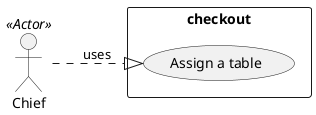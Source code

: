 @startuml
left to right direction
Chief << Actor >>
rectangle checkout {
:Chief: ..|> (Assign a table) <<Use Case>> : uses
}
@enduml
